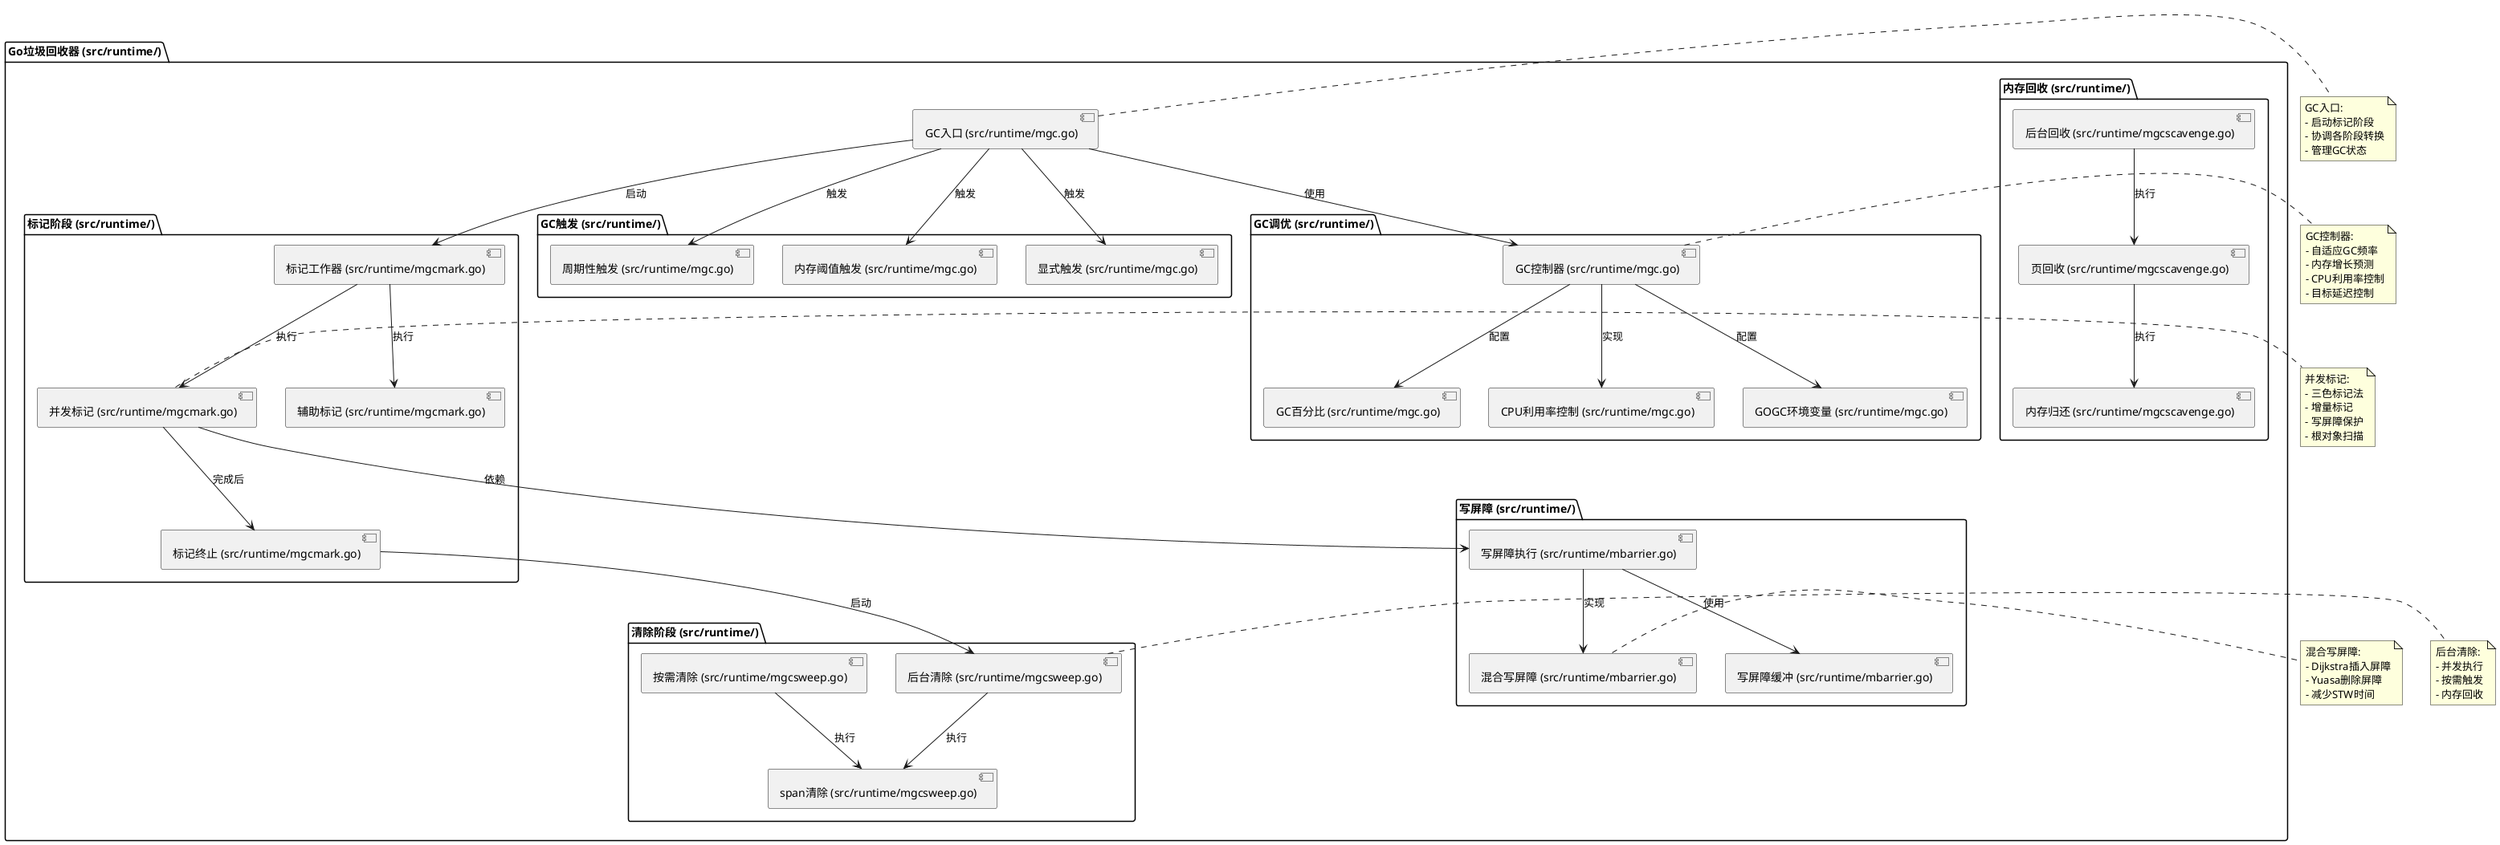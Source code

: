@startuml Go垃圾回收器实现架构

package "Go垃圾回收器 (src/runtime/)" {
  [GC入口 (src/runtime/mgc.go)] as GCEntry
  
  package "标记阶段 (src/runtime/)" {
    [标记工作器 (src/runtime/mgcmark.go)] as MarkWorker
    [并发标记 (src/runtime/mgcmark.go)] as ConcurrentMark
    [辅助标记 (src/runtime/mgcmark.go)] as AssistMark
    [标记终止 (src/runtime/mgcmark.go)] as MarkTermination
  }
  
  package "清除阶段 (src/runtime/)" {
    [后台清除 (src/runtime/mgcsweep.go)] as BackgroundSweep
    [按需清除 (src/runtime/mgcsweep.go)] as OnDemandSweep
    [span清除 (src/runtime/mgcsweep.go)] as SpanSweep
  }
  
  package "内存回收 (src/runtime/)" {
    [页回收 (src/runtime/mgcscavenge.go)] as PageScavenge
    [后台回收 (src/runtime/mgcscavenge.go)] as BackgroundScavenge
    [内存归还 (src/runtime/mgcscavenge.go)] as MemoryRelease
  }
  
  package "写屏障 (src/runtime/)" {
    [写屏障缓冲 (src/runtime/mbarrier.go)] as WriteBarrierBuf
    [写屏障执行 (src/runtime/mbarrier.go)] as WriteBarrierExec
    [混合写屏障 (src/runtime/mbarrier.go)] as HybridBarrier
  }
  
  package "GC触发 (src/runtime/)" {
    [周期性触发 (src/runtime/mgc.go)] as PeriodicTrigger
    [内存阈值触发 (src/runtime/mgc.go)] as MemoryTrigger
    [显式触发 (src/runtime/mgc.go)] as ExplicitTrigger
  }
  
  package "GC调优 (src/runtime/)" {
    [GC百分比 (src/runtime/mgc.go)] as GCPercent
    [GC控制器 (src/runtime/mgc.go)] as GCController
    [CPU利用率控制 (src/runtime/mgc.go)] as CPUControl
    [GOGC环境变量 (src/runtime/mgc.go)] as GOGC
  }
}

' GC流程关系
GCEntry --> PeriodicTrigger : 触发
GCEntry --> MemoryTrigger : 触发
GCEntry --> ExplicitTrigger : 触发
GCEntry --> MarkWorker : 启动
MarkWorker --> ConcurrentMark : 执行
MarkWorker --> AssistMark : 执行
ConcurrentMark --> MarkTermination : 完成后
MarkTermination --> BackgroundSweep : 启动
BackgroundSweep --> SpanSweep : 执行
OnDemandSweep --> SpanSweep : 执行
BackgroundScavenge --> PageScavenge : 执行
PageScavenge --> MemoryRelease : 执行

' 写屏障关系
ConcurrentMark --> WriteBarrierExec : 依赖
WriteBarrierExec --> WriteBarrierBuf : 使用
WriteBarrierExec --> HybridBarrier : 实现

' 控制关系
GCEntry --> GCController : 使用
GCController --> GCPercent : 配置
GCController --> CPUControl : 实现
GCController --> GOGC : 配置

note right of GCEntry
  GC入口:
  - 启动标记阶段
  - 协调各阶段转换
  - 管理GC状态
end note

note right of ConcurrentMark
  并发标记:
  - 三色标记法
  - 增量标记
  - 写屏障保护
  - 根对象扫描
end note

note right of HybridBarrier
  混合写屏障:
  - Dijkstra插入屏障
  - Yuasa删除屏障
  - 减少STW时间
end note

note right of GCController
  GC控制器:
  - 自适应GC频率
  - 内存增长预测
  - CPU利用率控制
  - 目标延迟控制
end note

note right of BackgroundSweep
  后台清除:
  - 并发执行
  - 按需触发
  - 内存回收
end note

@enduml